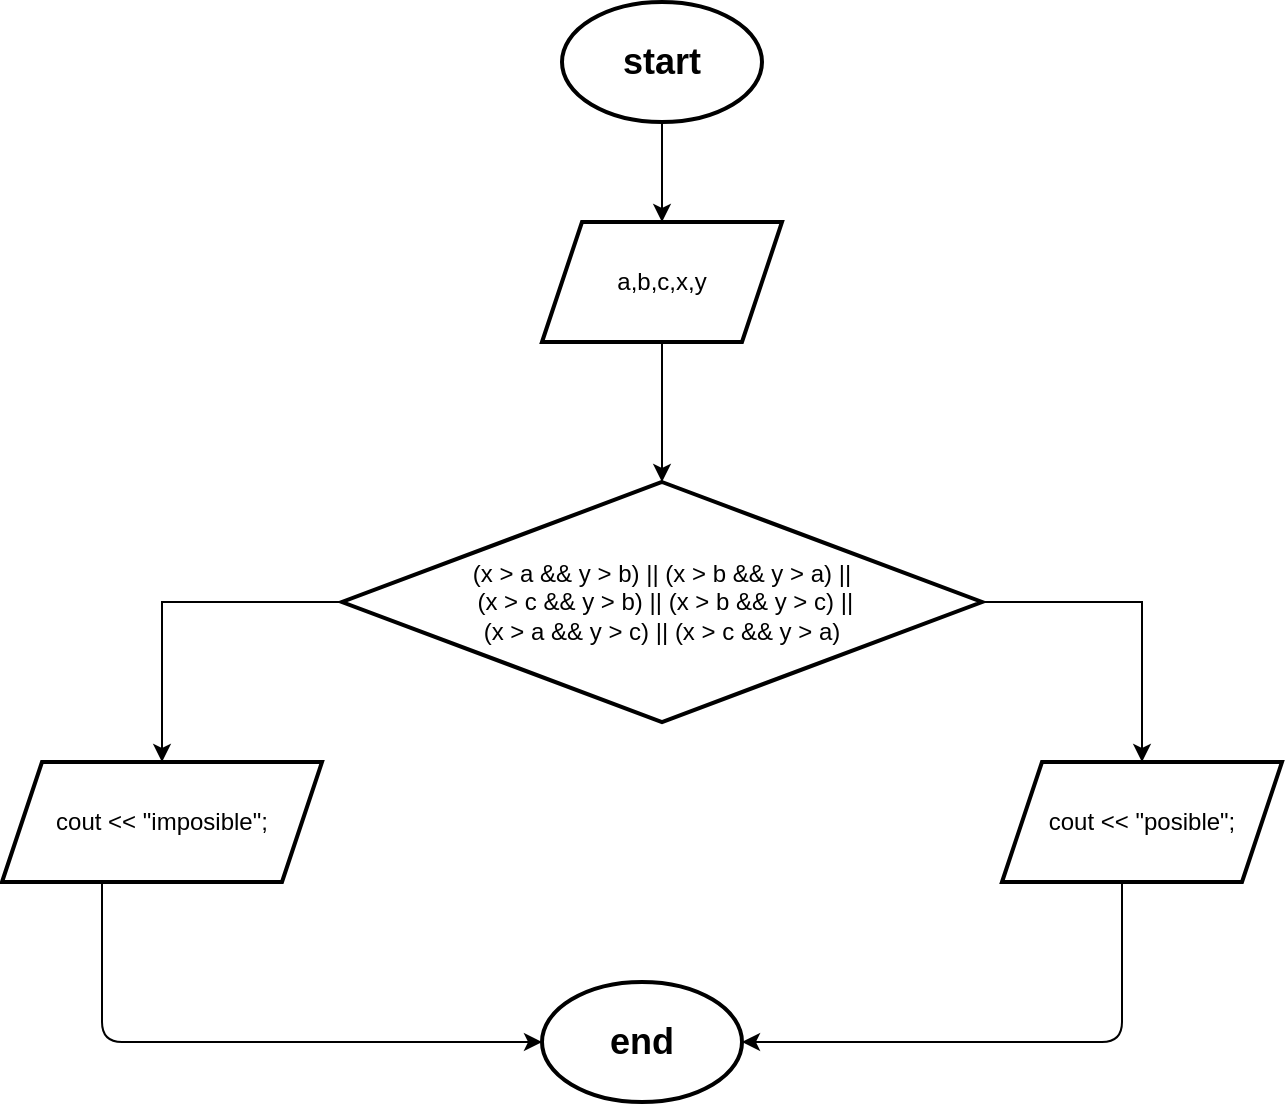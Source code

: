 <mxfile version="13.9.9" type="device"><diagram id="Rk07Wxr_owqXKpkFACvr" name="Страница 1"><mxGraphModel dx="767" dy="482" grid="1" gridSize="10" guides="1" tooltips="1" connect="1" arrows="1" fold="1" page="1" pageScale="1" pageWidth="827" pageHeight="1169" math="0" shadow="0"><root><mxCell id="0"/><mxCell id="1" parent="0"/><mxCell id="6BHy_HwW5KkxyCok7O6--17" value="" style="edgeStyle=segmentEdgeStyle;endArrow=classic;html=1;" edge="1" parent="1" target="6BHy_HwW5KkxyCok7O6--12"><mxGeometry width="50" height="50" relative="1" as="geometry"><mxPoint x="170" y="520" as="sourcePoint"/><mxPoint x="110" y="710" as="targetPoint"/><Array as="points"><mxPoint x="110" y="520"/><mxPoint x="110" y="610"/></Array></mxGeometry></mxCell><mxCell id="6BHy_HwW5KkxyCok7O6--15" value="" style="edgeStyle=segmentEdgeStyle;endArrow=classic;html=1;entryX=1;entryY=0.5;entryDx=0;entryDy=0;entryPerimeter=0;" edge="1" parent="1" target="6BHy_HwW5KkxyCok7O6--12"><mxGeometry width="50" height="50" relative="1" as="geometry"><mxPoint x="652.5" y="520" as="sourcePoint"/><mxPoint x="620" y="750" as="targetPoint"/><Array as="points"><mxPoint x="620" y="520"/><mxPoint x="620" y="610"/></Array></mxGeometry></mxCell><mxCell id="6BHy_HwW5KkxyCok7O6--4" value="" style="edgeStyle=orthogonalEdgeStyle;rounded=0;orthogonalLoop=1;jettySize=auto;html=1;" edge="1" parent="1" source="6BHy_HwW5KkxyCok7O6--2" target="6BHy_HwW5KkxyCok7O6--3"><mxGeometry relative="1" as="geometry"/></mxCell><mxCell id="6BHy_HwW5KkxyCok7O6--2" value="&lt;h2&gt;start&lt;/h2&gt;" style="strokeWidth=2;html=1;shape=mxgraph.flowchart.start_1;whiteSpace=wrap;" vertex="1" parent="1"><mxGeometry x="340" y="90" width="100" height="60" as="geometry"/></mxCell><mxCell id="6BHy_HwW5KkxyCok7O6--6" value="" style="edgeStyle=orthogonalEdgeStyle;rounded=0;orthogonalLoop=1;jettySize=auto;html=1;" edge="1" parent="1" source="6BHy_HwW5KkxyCok7O6--3" target="6BHy_HwW5KkxyCok7O6--5"><mxGeometry relative="1" as="geometry"/></mxCell><mxCell id="6BHy_HwW5KkxyCok7O6--3" value="a,b,c,x,y" style="shape=parallelogram;perimeter=parallelogramPerimeter;whiteSpace=wrap;html=1;fixedSize=1;strokeWidth=2;" vertex="1" parent="1"><mxGeometry x="330" y="200" width="120" height="60" as="geometry"/></mxCell><mxCell id="6BHy_HwW5KkxyCok7O6--8" value="" style="edgeStyle=orthogonalEdgeStyle;rounded=0;orthogonalLoop=1;jettySize=auto;html=1;" edge="1" parent="1" source="6BHy_HwW5KkxyCok7O6--5" target="6BHy_HwW5KkxyCok7O6--7"><mxGeometry relative="1" as="geometry"/></mxCell><mxCell id="6BHy_HwW5KkxyCok7O6--11" value="" style="edgeStyle=orthogonalEdgeStyle;rounded=0;orthogonalLoop=1;jettySize=auto;html=1;" edge="1" parent="1" source="6BHy_HwW5KkxyCok7O6--5" target="6BHy_HwW5KkxyCok7O6--10"><mxGeometry relative="1" as="geometry"/></mxCell><mxCell id="6BHy_HwW5KkxyCok7O6--5" value="&lt;div&gt;(x &amp;gt; a &amp;amp;&amp;amp; y &amp;gt; b) || (x &amp;gt; b &amp;amp;&amp;amp; y &amp;gt; a) ||&lt;/div&gt;&lt;div&gt;&amp;nbsp;(x &amp;gt; c &amp;amp;&amp;amp; y &amp;gt; b) || (x &amp;gt; b &amp;amp;&amp;amp; y &amp;gt; c) ||&lt;/div&gt;&lt;div&gt;(x &amp;gt; a &amp;amp;&amp;amp; y &amp;gt; c) || (x &amp;gt; c &amp;amp;&amp;amp; y &amp;gt; a)&lt;/div&gt;" style="rhombus;whiteSpace=wrap;html=1;strokeWidth=2;" vertex="1" parent="1"><mxGeometry x="230" y="330" width="320" height="120" as="geometry"/></mxCell><mxCell id="6BHy_HwW5KkxyCok7O6--7" value="cout &amp;lt;&amp;lt; &quot;posible&quot;;" style="shape=parallelogram;perimeter=parallelogramPerimeter;whiteSpace=wrap;html=1;fixedSize=1;strokeWidth=2;" vertex="1" parent="1"><mxGeometry x="560" y="470" width="140" height="60" as="geometry"/></mxCell><mxCell id="6BHy_HwW5KkxyCok7O6--10" value="cout &lt;&lt; &quot;imposible&quot;;" style="shape=parallelogram;perimeter=parallelogramPerimeter;whiteSpace=wrap;html=1;fixedSize=1;strokeWidth=2;" vertex="1" parent="1"><mxGeometry x="60" y="470" width="160" height="60" as="geometry"/></mxCell><mxCell id="6BHy_HwW5KkxyCok7O6--12" value="&lt;h2&gt;end&lt;/h2&gt;" style="strokeWidth=2;html=1;shape=mxgraph.flowchart.start_1;whiteSpace=wrap;" vertex="1" parent="1"><mxGeometry x="330" y="580" width="100" height="60" as="geometry"/></mxCell></root></mxGraphModel></diagram></mxfile>